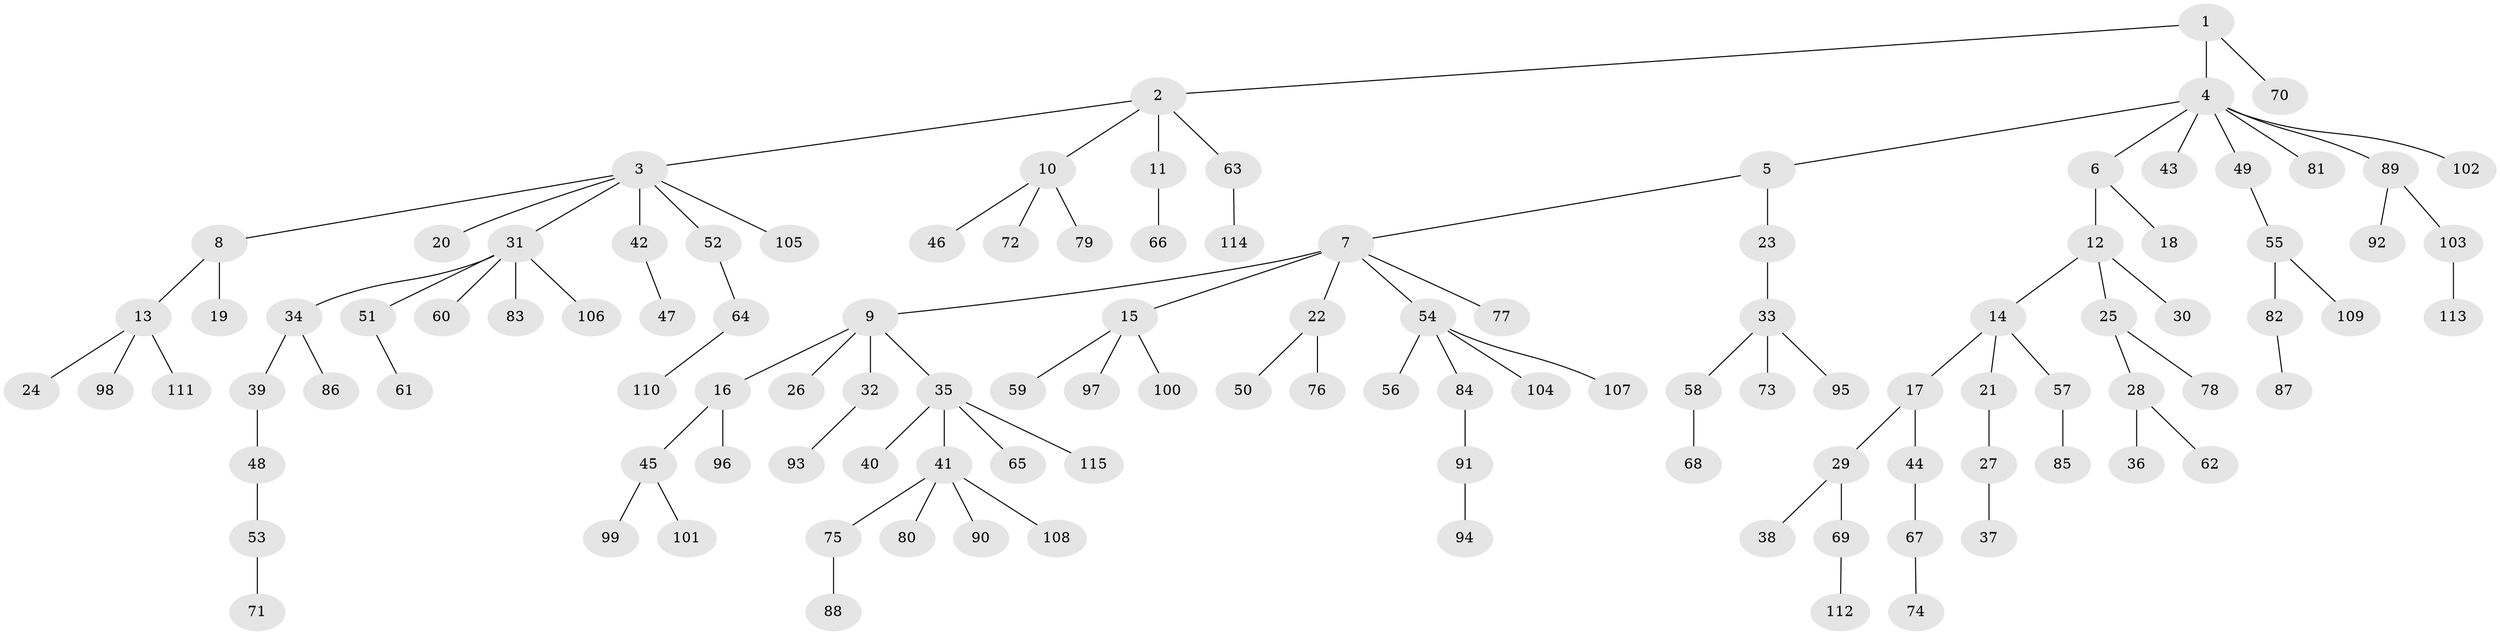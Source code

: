 // Generated by graph-tools (version 1.1) at 2025/53/03/09/25 04:53:49]
// undirected, 115 vertices, 114 edges
graph export_dot {
graph [start="1"]
  node [color=gray90,style=filled];
  1;
  2;
  3;
  4;
  5;
  6;
  7;
  8;
  9;
  10;
  11;
  12;
  13;
  14;
  15;
  16;
  17;
  18;
  19;
  20;
  21;
  22;
  23;
  24;
  25;
  26;
  27;
  28;
  29;
  30;
  31;
  32;
  33;
  34;
  35;
  36;
  37;
  38;
  39;
  40;
  41;
  42;
  43;
  44;
  45;
  46;
  47;
  48;
  49;
  50;
  51;
  52;
  53;
  54;
  55;
  56;
  57;
  58;
  59;
  60;
  61;
  62;
  63;
  64;
  65;
  66;
  67;
  68;
  69;
  70;
  71;
  72;
  73;
  74;
  75;
  76;
  77;
  78;
  79;
  80;
  81;
  82;
  83;
  84;
  85;
  86;
  87;
  88;
  89;
  90;
  91;
  92;
  93;
  94;
  95;
  96;
  97;
  98;
  99;
  100;
  101;
  102;
  103;
  104;
  105;
  106;
  107;
  108;
  109;
  110;
  111;
  112;
  113;
  114;
  115;
  1 -- 2;
  1 -- 4;
  1 -- 70;
  2 -- 3;
  2 -- 10;
  2 -- 11;
  2 -- 63;
  3 -- 8;
  3 -- 20;
  3 -- 31;
  3 -- 42;
  3 -- 52;
  3 -- 105;
  4 -- 5;
  4 -- 6;
  4 -- 43;
  4 -- 49;
  4 -- 81;
  4 -- 89;
  4 -- 102;
  5 -- 7;
  5 -- 23;
  6 -- 12;
  6 -- 18;
  7 -- 9;
  7 -- 15;
  7 -- 22;
  7 -- 54;
  7 -- 77;
  8 -- 13;
  8 -- 19;
  9 -- 16;
  9 -- 26;
  9 -- 32;
  9 -- 35;
  10 -- 46;
  10 -- 72;
  10 -- 79;
  11 -- 66;
  12 -- 14;
  12 -- 25;
  12 -- 30;
  13 -- 24;
  13 -- 98;
  13 -- 111;
  14 -- 17;
  14 -- 21;
  14 -- 57;
  15 -- 59;
  15 -- 97;
  15 -- 100;
  16 -- 45;
  16 -- 96;
  17 -- 29;
  17 -- 44;
  21 -- 27;
  22 -- 50;
  22 -- 76;
  23 -- 33;
  25 -- 28;
  25 -- 78;
  27 -- 37;
  28 -- 36;
  28 -- 62;
  29 -- 38;
  29 -- 69;
  31 -- 34;
  31 -- 51;
  31 -- 60;
  31 -- 83;
  31 -- 106;
  32 -- 93;
  33 -- 58;
  33 -- 73;
  33 -- 95;
  34 -- 39;
  34 -- 86;
  35 -- 40;
  35 -- 41;
  35 -- 65;
  35 -- 115;
  39 -- 48;
  41 -- 75;
  41 -- 80;
  41 -- 90;
  41 -- 108;
  42 -- 47;
  44 -- 67;
  45 -- 99;
  45 -- 101;
  48 -- 53;
  49 -- 55;
  51 -- 61;
  52 -- 64;
  53 -- 71;
  54 -- 56;
  54 -- 84;
  54 -- 104;
  54 -- 107;
  55 -- 82;
  55 -- 109;
  57 -- 85;
  58 -- 68;
  63 -- 114;
  64 -- 110;
  67 -- 74;
  69 -- 112;
  75 -- 88;
  82 -- 87;
  84 -- 91;
  89 -- 92;
  89 -- 103;
  91 -- 94;
  103 -- 113;
}
